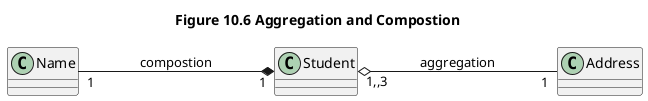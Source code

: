 @startuml
title Figure 10.6 Aggregation and Compostion
left to right direction
class Name
class Student
class Address
Name"1"---*"1"Student : compostion
Student "1,,3" o---"1"Address : aggregation
@enduml
